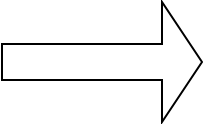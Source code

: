 <mxfile version="16.6.1" type="github">
  <diagram id="CBAnalFJS0cjBRY3cGd5" name="Page-1">
    <mxGraphModel dx="1363" dy="769" grid="1" gridSize="10" guides="1" tooltips="1" connect="1" arrows="1" fold="1" page="1" pageScale="1" pageWidth="827" pageHeight="1169" math="0" shadow="0">
      <root>
        <mxCell id="0" />
        <mxCell id="1" parent="0" />
        <mxCell id="O-97PgD99LASQRFRnaJu-1" value="" style="shape=singleArrow;whiteSpace=wrap;html=1;" vertex="1" parent="1">
          <mxGeometry x="150" y="210" width="100" height="60" as="geometry" />
        </mxCell>
      </root>
    </mxGraphModel>
  </diagram>
</mxfile>
